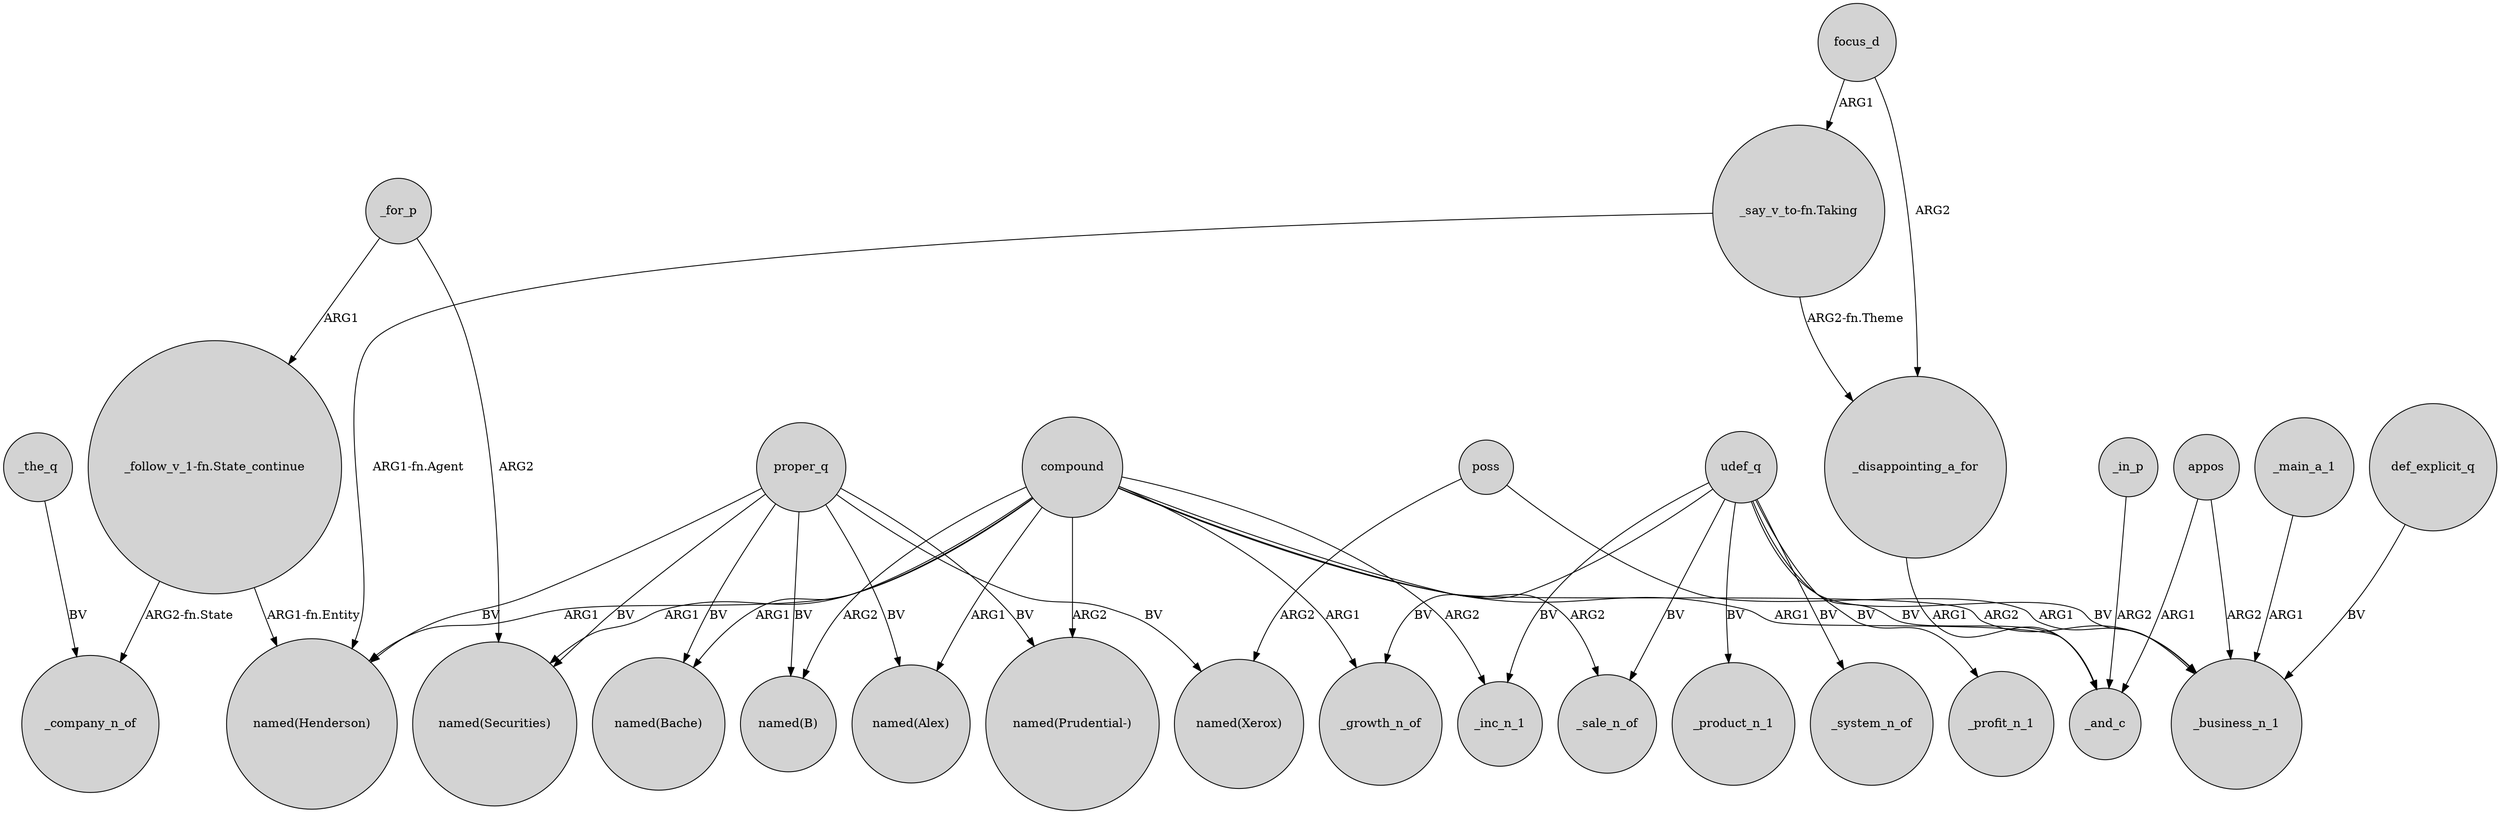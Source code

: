 digraph {
	node [shape=circle style=filled]
	def_explicit_q -> _business_n_1 [label=BV]
	compound -> "named(B)" [label=ARG2]
	compound -> "named(Alex)" [label=ARG1]
	compound -> _and_c [label=ARG1]
	_in_p -> _and_c [label=ARG2]
	poss -> _business_n_1 [label=ARG1]
	proper_q -> "named(Securities)" [label=BV]
	"_say_v_to-fn.Taking" -> "named(Henderson)" [label="ARG1-fn.Agent"]
	focus_d -> "_say_v_to-fn.Taking" [label=ARG1]
	compound -> "named(Bache)" [label=ARG1]
	proper_q -> "named(Alex)" [label=BV]
	_disappointing_a_for -> _and_c [label=ARG1]
	proper_q -> "named(Xerox)" [label=BV]
	"_follow_v_1-fn.State_continue" -> "named(Henderson)" [label="ARG1-fn.Entity"]
	udef_q -> _profit_n_1 [label=BV]
	udef_q -> _product_n_1 [label=BV]
	_for_p -> "named(Securities)" [label=ARG2]
	"_say_v_to-fn.Taking" -> _disappointing_a_for [label="ARG2-fn.Theme"]
	appos -> _and_c [label=ARG1]
	udef_q -> _sale_n_of [label=BV]
	udef_q -> _business_n_1 [label=BV]
	udef_q -> _and_c [label=BV]
	proper_q -> "named(Henderson)" [label=BV]
	proper_q -> "named(B)" [label=BV]
	udef_q -> _inc_n_1 [label=BV]
	compound -> "named(Henderson)" [label=ARG1]
	compound -> _inc_n_1 [label=ARG2]
	compound -> "named(Prudential-)" [label=ARG2]
	appos -> _business_n_1 [label=ARG2]
	focus_d -> _disappointing_a_for [label=ARG2]
	compound -> _business_n_1 [label=ARG2]
	proper_q -> "named(Prudential-)" [label=BV]
	udef_q -> _growth_n_of [label=BV]
	udef_q -> _system_n_of [label=BV]
	poss -> "named(Xerox)" [label=ARG2]
	compound -> _growth_n_of [label=ARG1]
	proper_q -> "named(Bache)" [label=BV]
	_the_q -> _company_n_of [label=BV]
	_for_p -> "_follow_v_1-fn.State_continue" [label=ARG1]
	_main_a_1 -> _business_n_1 [label=ARG1]
	"_follow_v_1-fn.State_continue" -> _company_n_of [label="ARG2-fn.State"]
	compound -> _sale_n_of [label=ARG2]
	compound -> "named(Securities)" [label=ARG1]
}
